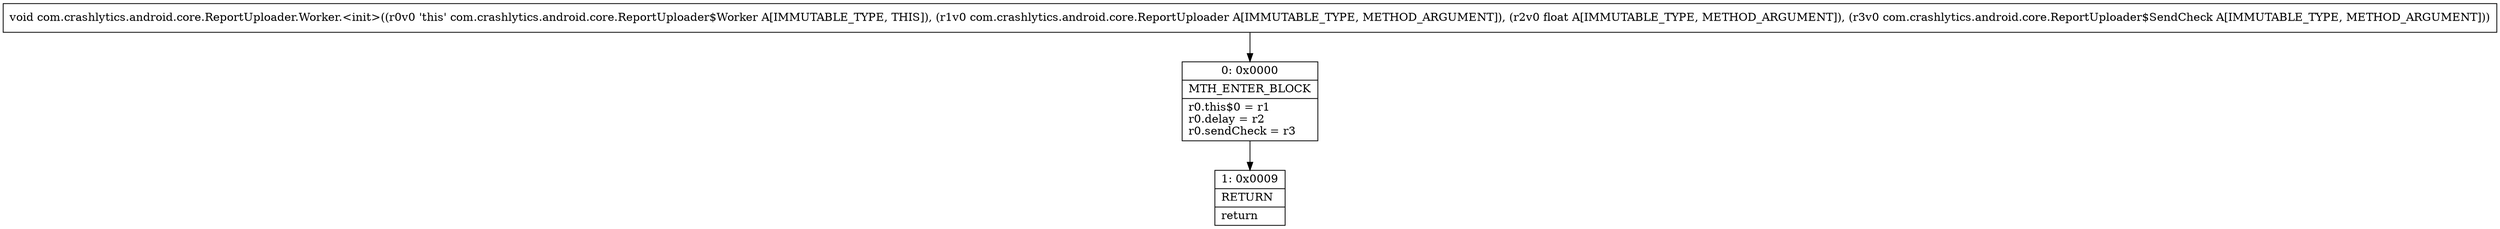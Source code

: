 digraph "CFG forcom.crashlytics.android.core.ReportUploader.Worker.\<init\>(Lcom\/crashlytics\/android\/core\/ReportUploader;FLcom\/crashlytics\/android\/core\/ReportUploader$SendCheck;)V" {
Node_0 [shape=record,label="{0\:\ 0x0000|MTH_ENTER_BLOCK\l|r0.this$0 = r1\lr0.delay = r2\lr0.sendCheck = r3\l}"];
Node_1 [shape=record,label="{1\:\ 0x0009|RETURN\l|return\l}"];
MethodNode[shape=record,label="{void com.crashlytics.android.core.ReportUploader.Worker.\<init\>((r0v0 'this' com.crashlytics.android.core.ReportUploader$Worker A[IMMUTABLE_TYPE, THIS]), (r1v0 com.crashlytics.android.core.ReportUploader A[IMMUTABLE_TYPE, METHOD_ARGUMENT]), (r2v0 float A[IMMUTABLE_TYPE, METHOD_ARGUMENT]), (r3v0 com.crashlytics.android.core.ReportUploader$SendCheck A[IMMUTABLE_TYPE, METHOD_ARGUMENT])) }"];
MethodNode -> Node_0;
Node_0 -> Node_1;
}

